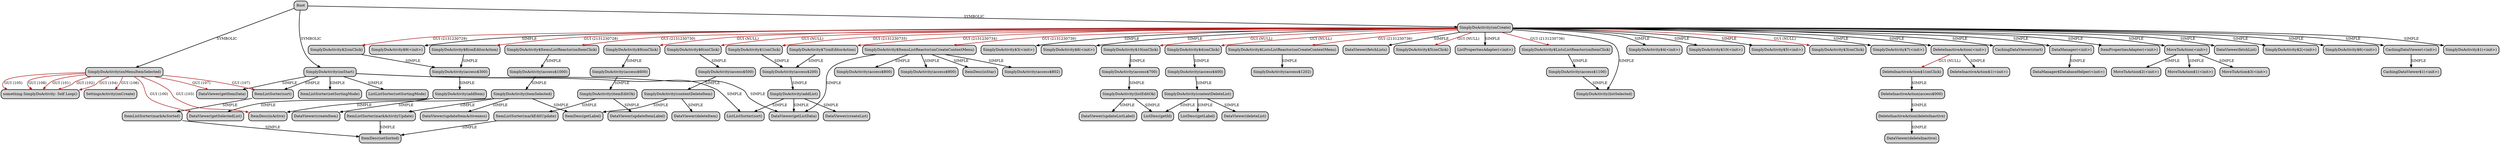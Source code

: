 digraph "CallGraph" {
    node [style="rounded,bold,filled"];
    node [shape=box];
    "Root" [label="Root",];
    "kdk.android.simplydo.SimplyDoActivity: void onCreate(android.os.Bundle)" [label="SimplyDoActivity(onCreate)",];
    "Root"->"kdk.android.simplydo.SimplyDoActivity: void onCreate(android.os.Bundle)" [label="SYMBOLIC",style=bold,color=black,];
    "kdk.android.simplydo.CachingDataViewer: void <init>(kdk.android.simplydo.DataManager)" [label="CachingDataViewer(<init>)",];
    "kdk.android.simplydo.SimplyDoActivity: void onCreate(android.os.Bundle)"->"kdk.android.simplydo.CachingDataViewer: void <init>(kdk.android.simplydo.DataManager)" [label="SIMPLE",style=bold,color=black,];
    "kdk.android.simplydo.CachingDataViewer$1: void <init>(kdk.android.simplydo.CachingDataViewer)" [label="CachingDataViewer$1(<init>)",];
    "kdk.android.simplydo.CachingDataViewer: void <init>(kdk.android.simplydo.DataManager)"->"kdk.android.simplydo.CachingDataViewer$1: void <init>(kdk.android.simplydo.CachingDataViewer)" [label="SIMPLE",style=bold,color=black,];
    "kdk.android.simplydo.SimplyDoActivity$1: void <init>(kdk.android.simplydo.SimplyDoActivity)" [label="SimplyDoActivity$1(<init>)",];
    "kdk.android.simplydo.SimplyDoActivity: void onCreate(android.os.Bundle)"->"kdk.android.simplydo.SimplyDoActivity$1: void <init>(kdk.android.simplydo.SimplyDoActivity)" [label="SIMPLE",style=bold,color=black,];
    "kdk.android.simplydo.SimplyDoActivity$9: void <init>(kdk.android.simplydo.SimplyDoActivity)" [label="SimplyDoActivity$9(<init>)",];
    "kdk.android.simplydo.SimplyDoActivity: void onCreate(android.os.Bundle)"->"kdk.android.simplydo.SimplyDoActivity$9: void <init>(kdk.android.simplydo.SimplyDoActivity)" [label="SIMPLE",style=bold,color=black,];
    "kdk.android.simplydo.SimplyDoActivity$8: boolean onEditorAction(android.widget.TextView,int,android.view.KeyEvent)" [label="SimplyDoActivity$8(onEditorAction)",];
    "kdk.android.simplydo.SimplyDoActivity: void onCreate(android.os.Bundle)"->"kdk.android.simplydo.SimplyDoActivity$8: boolean onEditorAction(android.widget.TextView,int,android.view.KeyEvent)" [label="GUI (2131230728)",style=bold,color=firebrick,];
    "kdk.android.simplydo.SimplyDoActivity: void access$300(kdk.android.simplydo.SimplyDoActivity)" [label="SimplyDoActivity(access$300)",];
    "kdk.android.simplydo.SimplyDoActivity$8: boolean onEditorAction(android.widget.TextView,int,android.view.KeyEvent)"->"kdk.android.simplydo.SimplyDoActivity: void access$300(kdk.android.simplydo.SimplyDoActivity)" [label="SIMPLE",style=bold,color=black,];
    "kdk.android.simplydo.SimplyDoActivity: void addItem()" [label="SimplyDoActivity(addItem)",];
    "kdk.android.simplydo.SimplyDoActivity: void access$300(kdk.android.simplydo.SimplyDoActivity)"->"kdk.android.simplydo.SimplyDoActivity: void addItem()" [label="SIMPLE",style=bold,color=black,];
    "kdk.android.simplydo.DataViewer: kdk.android.simplydo.ListDesc getSelectedList()" [label="DataViewer(getSelectedList)",];
    "kdk.android.simplydo.SimplyDoActivity: void addItem()"->"kdk.android.simplydo.DataViewer: kdk.android.simplydo.ListDesc getSelectedList()" [label="SIMPLE",style=bold,color=black,];
    "kdk.android.simplydo.DataViewer: void createItem(java.lang.String)" [label="DataViewer(createItem)",];
    "kdk.android.simplydo.SimplyDoActivity: void addItem()"->"kdk.android.simplydo.DataViewer: void createItem(java.lang.String)" [label="SIMPLE",style=bold,color=black,];
    "kdk.android.simplydo.SimplyDoActivity$3: void <init>(kdk.android.simplydo.SimplyDoActivity)" [label="SimplyDoActivity$3(<init>)",];
    "kdk.android.simplydo.SimplyDoActivity: void onCreate(android.os.Bundle)"->"kdk.android.simplydo.SimplyDoActivity$3: void <init>(kdk.android.simplydo.SimplyDoActivity)" [label="SIMPLE",style=bold,color=black,];
    "kdk.android.simplydo.SimplyDoActivity$9: void onClick(android.content.DialogInterface,int)" [label="SimplyDoActivity$9(onClick)",];
    "kdk.android.simplydo.SimplyDoActivity: void onCreate(android.os.Bundle)"->"kdk.android.simplydo.SimplyDoActivity$9: void onClick(android.content.DialogInterface,int)" [label="GUI (NULL)",style=bold,color=firebrick,];
    "kdk.android.simplydo.SimplyDoActivity: void access$600(kdk.android.simplydo.SimplyDoActivity)" [label="SimplyDoActivity(access$600)",];
    "kdk.android.simplydo.SimplyDoActivity$9: void onClick(android.content.DialogInterface,int)"->"kdk.android.simplydo.SimplyDoActivity: void access$600(kdk.android.simplydo.SimplyDoActivity)" [label="SIMPLE",style=bold,color=black,];
    "kdk.android.simplydo.SimplyDoActivity: void itemEditOk()" [label="SimplyDoActivity(itemEditOk)",];
    "kdk.android.simplydo.SimplyDoActivity: void access$600(kdk.android.simplydo.SimplyDoActivity)"->"kdk.android.simplydo.SimplyDoActivity: void itemEditOk()" [label="SIMPLE",style=bold,color=black,];
    "kdk.android.simplydo.DataViewer: void updateItemLabel(kdk.android.simplydo.ItemDesc,java.lang.String)" [label="DataViewer(updateItemLabel)",];
    "kdk.android.simplydo.SimplyDoActivity: void itemEditOk()"->"kdk.android.simplydo.DataViewer: void updateItemLabel(kdk.android.simplydo.ItemDesc,java.lang.String)" [label="SIMPLE",style=bold,color=black,];
    "kdk.android.simplydo.ItemListSorter: void markEditUpdate(kdk.android.simplydo.ItemDesc)" [label="ItemListSorter(markEditUpdate)",];
    "kdk.android.simplydo.SimplyDoActivity: void itemEditOk()"->"kdk.android.simplydo.ItemListSorter: void markEditUpdate(kdk.android.simplydo.ItemDesc)" [label="SIMPLE",style=bold,color=black,];
    "kdk.android.simplydo.ItemDesc: void setSorted(boolean)" [label="ItemDesc(setSorted)",];
    "kdk.android.simplydo.ItemListSorter: void markEditUpdate(kdk.android.simplydo.ItemDesc)"->"kdk.android.simplydo.ItemDesc: void setSorted(boolean)" [label="SIMPLE",style=bold,color=black,];
    "kdk.android.simplydo.SimplyDoActivity$8: void <init>(kdk.android.simplydo.SimplyDoActivity)" [label="SimplyDoActivity$8(<init>)",];
    "kdk.android.simplydo.SimplyDoActivity: void onCreate(android.os.Bundle)"->"kdk.android.simplydo.SimplyDoActivity$8: void <init>(kdk.android.simplydo.SimplyDoActivity)" [label="SIMPLE",style=bold,color=black,];
    "kdk.android.simplydo.SimplyDoActivity$10: void onClick(android.content.DialogInterface,int)" [label="SimplyDoActivity$10(onClick)",];
    "kdk.android.simplydo.SimplyDoActivity: void onCreate(android.os.Bundle)"->"kdk.android.simplydo.SimplyDoActivity$10: void onClick(android.content.DialogInterface,int)" [label="GUI (NULL)",style=bold,color=firebrick,];
    "kdk.android.simplydo.SimplyDoActivity: void access$700(kdk.android.simplydo.SimplyDoActivity)" [label="SimplyDoActivity(access$700)",];
    "kdk.android.simplydo.SimplyDoActivity$10: void onClick(android.content.DialogInterface,int)"->"kdk.android.simplydo.SimplyDoActivity: void access$700(kdk.android.simplydo.SimplyDoActivity)" [label="SIMPLE",style=bold,color=black,];
    "kdk.android.simplydo.SimplyDoActivity: void listEditOk()" [label="SimplyDoActivity(listEditOk)",];
    "kdk.android.simplydo.SimplyDoActivity: void access$700(kdk.android.simplydo.SimplyDoActivity)"->"kdk.android.simplydo.SimplyDoActivity: void listEditOk()" [label="SIMPLE",style=bold,color=black,];
    "kdk.android.simplydo.ListDesc: int getId()" [label="ListDesc(getId)",];
    "kdk.android.simplydo.SimplyDoActivity: void listEditOk()"->"kdk.android.simplydo.ListDesc: int getId()" [label="SIMPLE",style=bold,color=black,];
    "kdk.android.simplydo.DataViewer: void updateListLabel(int,java.lang.String)" [label="DataViewer(updateListLabel)",];
    "kdk.android.simplydo.SimplyDoActivity: void listEditOk()"->"kdk.android.simplydo.DataViewer: void updateListLabel(int,java.lang.String)" [label="SIMPLE",style=bold,color=black,];
    "kdk.android.simplydo.SimplyDoActivity$ListsListReactor: void onCreateContextMenu(android.view.ContextMenu,android.view.View,android.view.ContextMenu$ContextMenuInfo)" [label="SimplyDoActivity$ListsListReactor(onCreateContextMenu)",];
    "kdk.android.simplydo.SimplyDoActivity: void onCreate(android.os.Bundle)"->"kdk.android.simplydo.SimplyDoActivity$ListsListReactor: void onCreateContextMenu(android.view.ContextMenu,android.view.View,android.view.ContextMenu$ContextMenuInfo)" [label="GUI (2131230736)",style=bold,color=firebrick,];
    "kdk.android.simplydo.SimplyDoActivity: kdk.android.simplydo.ListDesc access$1202(kdk.android.simplydo.SimplyDoActivity,kdk.android.simplydo.ListDesc)" [label="SimplyDoActivity(access$1202)",];
    "kdk.android.simplydo.SimplyDoActivity$ListsListReactor: void onCreateContextMenu(android.view.ContextMenu,android.view.View,android.view.ContextMenu$ContextMenuInfo)"->"kdk.android.simplydo.SimplyDoActivity: kdk.android.simplydo.ListDesc access$1202(kdk.android.simplydo.SimplyDoActivity,kdk.android.simplydo.ListDesc)" [label="SIMPLE",style=bold,color=black,];
    "kdk.android.simplydo.SimplyDoActivity$ItemsListReactor: void onCreateContextMenu(android.view.ContextMenu,android.view.View,android.view.ContextMenu$ContextMenuInfo)" [label="SimplyDoActivity$ItemsListReactor(onCreateContextMenu)",];
    "kdk.android.simplydo.SimplyDoActivity: void onCreate(android.os.Bundle)"->"kdk.android.simplydo.SimplyDoActivity$ItemsListReactor: void onCreateContextMenu(android.view.ContextMenu,android.view.View,android.view.ContextMenu$ContextMenuInfo)" [label="GUI (2131230730)",style=bold,color=firebrick,];
    "kdk.android.simplydo.DataViewer: java.util.List getListData()" [label="DataViewer(getListData)",];
    "kdk.android.simplydo.SimplyDoActivity$ItemsListReactor: void onCreateContextMenu(android.view.ContextMenu,android.view.View,android.view.ContextMenu$ContextMenuInfo)"->"kdk.android.simplydo.DataViewer: java.util.List getListData()" [label="SIMPLE",style=bold,color=black,];
    "kdk.android.simplydo.SimplyDoActivity: kdk.android.simplydo.ItemDesc access$800(kdk.android.simplydo.SimplyDoActivity)" [label="SimplyDoActivity(access$800)",];
    "kdk.android.simplydo.SimplyDoActivity$ItemsListReactor: void onCreateContextMenu(android.view.ContextMenu,android.view.View,android.view.ContextMenu$ContextMenuInfo)"->"kdk.android.simplydo.SimplyDoActivity: kdk.android.simplydo.ItemDesc access$800(kdk.android.simplydo.SimplyDoActivity)" [label="SIMPLE",style=bold,color=black,];
    "kdk.android.simplydo.SimplyDoActivity: kdk.android.simplydo.DataViewer access$900(kdk.android.simplydo.SimplyDoActivity)" [label="SimplyDoActivity(access$900)",];
    "kdk.android.simplydo.SimplyDoActivity$ItemsListReactor: void onCreateContextMenu(android.view.ContextMenu,android.view.View,android.view.ContextMenu$ContextMenuInfo)"->"kdk.android.simplydo.SimplyDoActivity: kdk.android.simplydo.DataViewer access$900(kdk.android.simplydo.SimplyDoActivity)" [label="SIMPLE",style=bold,color=black,];
    "kdk.android.simplydo.ItemDesc: boolean isStar()" [label="ItemDesc(isStar)",];
    "kdk.android.simplydo.SimplyDoActivity$ItemsListReactor: void onCreateContextMenu(android.view.ContextMenu,android.view.View,android.view.ContextMenu$ContextMenuInfo)"->"kdk.android.simplydo.ItemDesc: boolean isStar()" [label="SIMPLE",style=bold,color=black,];
    "kdk.android.simplydo.SimplyDoActivity: kdk.android.simplydo.ItemDesc access$802(kdk.android.simplydo.SimplyDoActivity,kdk.android.simplydo.ItemDesc)" [label="SimplyDoActivity(access$802)",];
    "kdk.android.simplydo.SimplyDoActivity$ItemsListReactor: void onCreateContextMenu(android.view.ContextMenu,android.view.View,android.view.ContextMenu$ContextMenuInfo)"->"kdk.android.simplydo.SimplyDoActivity: kdk.android.simplydo.ItemDesc access$802(kdk.android.simplydo.SimplyDoActivity,kdk.android.simplydo.ItemDesc)" [label="SIMPLE",style=bold,color=black,];
    "kdk.android.simplydo.DataViewer: void fetchLists()" [label="DataViewer(fetchLists)",];
    "kdk.android.simplydo.SimplyDoActivity: void onCreate(android.os.Bundle)"->"kdk.android.simplydo.DataViewer: void fetchLists()" [label="SIMPLE",style=bold,color=black,];
    "kdk.android.simplydo.SimplyDoActivity$4: void onClick(android.content.DialogInterface,int)" [label="SimplyDoActivity$4(onClick)",];
    "kdk.android.simplydo.SimplyDoActivity: void onCreate(android.os.Bundle)"->"kdk.android.simplydo.SimplyDoActivity$4: void onClick(android.content.DialogInterface,int)" [label="GUI (NULL)",style=bold,color=firebrick,];
    "kdk.android.simplydo.SimplyDoActivity: void access$400(kdk.android.simplydo.SimplyDoActivity)" [label="SimplyDoActivity(access$400)",];
    "kdk.android.simplydo.SimplyDoActivity$4: void onClick(android.content.DialogInterface,int)"->"kdk.android.simplydo.SimplyDoActivity: void access$400(kdk.android.simplydo.SimplyDoActivity)" [label="SIMPLE",style=bold,color=black,];
    "kdk.android.simplydo.SimplyDoActivity: void contextDeleteList()" [label="SimplyDoActivity(contextDeleteList)",];
    "kdk.android.simplydo.SimplyDoActivity: void access$400(kdk.android.simplydo.SimplyDoActivity)"->"kdk.android.simplydo.SimplyDoActivity: void contextDeleteList()" [label="SIMPLE",style=bold,color=black,];
    "kdk.android.simplydo.ListDesc: java.lang.String getLabel()" [label="ListDesc(getLabel)",];
    "kdk.android.simplydo.SimplyDoActivity: void contextDeleteList()"->"kdk.android.simplydo.ListDesc: java.lang.String getLabel()" [label="SIMPLE",style=bold,color=black,];
    "kdk.android.simplydo.DataViewer: void deleteList(int)" [label="DataViewer(deleteList)",];
    "kdk.android.simplydo.SimplyDoActivity: void contextDeleteList()"->"kdk.android.simplydo.DataViewer: void deleteList(int)" [label="SIMPLE",style=bold,color=black,];
    "kdk.android.simplydo.SimplyDoActivity: void contextDeleteList()"->"kdk.android.simplydo.ListDesc: int getId()" [label="SIMPLE",style=bold,color=black,];
    "kdk.android.simplydo.SimplyDoActivity$6: void onClick(android.content.DialogInterface,int)" [label="SimplyDoActivity$6(onClick)",];
    "kdk.android.simplydo.SimplyDoActivity: void onCreate(android.os.Bundle)"->"kdk.android.simplydo.SimplyDoActivity$6: void onClick(android.content.DialogInterface,int)" [label="GUI (NULL)",style=bold,color=firebrick,];
    "kdk.android.simplydo.SimplyDoActivity: void access$500(kdk.android.simplydo.SimplyDoActivity)" [label="SimplyDoActivity(access$500)",];
    "kdk.android.simplydo.SimplyDoActivity$6: void onClick(android.content.DialogInterface,int)"->"kdk.android.simplydo.SimplyDoActivity: void access$500(kdk.android.simplydo.SimplyDoActivity)" [label="SIMPLE",style=bold,color=black,];
    "kdk.android.simplydo.SimplyDoActivity: void contextDeleteItem()" [label="SimplyDoActivity(contextDeleteItem)",];
    "kdk.android.simplydo.SimplyDoActivity: void access$500(kdk.android.simplydo.SimplyDoActivity)"->"kdk.android.simplydo.SimplyDoActivity: void contextDeleteItem()" [label="SIMPLE",style=bold,color=black,];
    "kdk.android.simplydo.DataViewer: void deleteItem(kdk.android.simplydo.ItemDesc)" [label="DataViewer(deleteItem)",];
    "kdk.android.simplydo.SimplyDoActivity: void contextDeleteItem()"->"kdk.android.simplydo.DataViewer: void deleteItem(kdk.android.simplydo.ItemDesc)" [label="SIMPLE",style=bold,color=black,];
    "kdk.android.simplydo.ItemDesc: java.lang.String getLabel()" [label="ItemDesc(getLabel)",];
    "kdk.android.simplydo.SimplyDoActivity: void contextDeleteItem()"->"kdk.android.simplydo.ItemDesc: java.lang.String getLabel()" [label="SIMPLE",style=bold,color=black,];
    "kdk.android.simplydo.SimplyDoActivity$5: void onClick(android.content.DialogInterface,int)" [label="SimplyDoActivity$5(onClick)",];
    "kdk.android.simplydo.SimplyDoActivity: void onCreate(android.os.Bundle)"->"kdk.android.simplydo.SimplyDoActivity$5: void onClick(android.content.DialogInterface,int)" [label="GUI (NULL)",style=bold,color=firebrick,];
    "kdk.android.simplydo.ListPropertiesAdapter: void <init>(kdk.android.simplydo.SimplyDoActivity,kdk.android.simplydo.DataViewer)" [label="ListPropertiesAdapter(<init>)",];
    "kdk.android.simplydo.SimplyDoActivity: void onCreate(android.os.Bundle)"->"kdk.android.simplydo.ListPropertiesAdapter: void <init>(kdk.android.simplydo.SimplyDoActivity,kdk.android.simplydo.DataViewer)" [label="SIMPLE",style=bold,color=black,];
    "kdk.android.simplydo.SimplyDoActivity$ListsListReactor: void onItemClick(android.widget.AdapterView,android.view.View,int,long)" [label="SimplyDoActivity$ListsListReactor(onItemClick)",];
    "kdk.android.simplydo.SimplyDoActivity: void onCreate(android.os.Bundle)"->"kdk.android.simplydo.SimplyDoActivity$ListsListReactor: void onItemClick(android.widget.AdapterView,android.view.View,int,long)" [label="GUI (2131230736)",style=bold,color=firebrick,];
    "kdk.android.simplydo.SimplyDoActivity: void access$1100(kdk.android.simplydo.SimplyDoActivity,kdk.android.simplydo.ListDesc,boolean)" [label="SimplyDoActivity(access$1100)",];
    "kdk.android.simplydo.SimplyDoActivity$ListsListReactor: void onItemClick(android.widget.AdapterView,android.view.View,int,long)"->"kdk.android.simplydo.SimplyDoActivity: void access$1100(kdk.android.simplydo.SimplyDoActivity,kdk.android.simplydo.ListDesc,boolean)" [label="SIMPLE",style=bold,color=black,];
    "kdk.android.simplydo.SimplyDoActivity: void listSelected(kdk.android.simplydo.ListDesc,boolean)" [label="SimplyDoActivity(listSelected)",];
    "kdk.android.simplydo.SimplyDoActivity: void access$1100(kdk.android.simplydo.SimplyDoActivity,kdk.android.simplydo.ListDesc,boolean)"->"kdk.android.simplydo.SimplyDoActivity: void listSelected(kdk.android.simplydo.ListDesc,boolean)" [label="SIMPLE",style=bold,color=black,];
    "kdk.android.simplydo.SimplyDoActivity$ItemsListReactor: void onItemClick(android.widget.AdapterView,android.view.View,int,long)" [label="SimplyDoActivity$ItemsListReactor(onItemClick)",];
    "kdk.android.simplydo.SimplyDoActivity: void onCreate(android.os.Bundle)"->"kdk.android.simplydo.SimplyDoActivity$ItemsListReactor: void onItemClick(android.widget.AdapterView,android.view.View,int,long)" [label="GUI (2131230730)",style=bold,color=firebrick,];
    "kdk.android.simplydo.SimplyDoActivity: void access$1000(kdk.android.simplydo.SimplyDoActivity,kdk.android.simplydo.ItemDesc)" [label="SimplyDoActivity(access$1000)",];
    "kdk.android.simplydo.SimplyDoActivity$ItemsListReactor: void onItemClick(android.widget.AdapterView,android.view.View,int,long)"->"kdk.android.simplydo.SimplyDoActivity: void access$1000(kdk.android.simplydo.SimplyDoActivity,kdk.android.simplydo.ItemDesc)" [label="SIMPLE",style=bold,color=black,];
    "kdk.android.simplydo.SimplyDoActivity: void itemSelected(kdk.android.simplydo.ItemDesc)" [label="SimplyDoActivity(itemSelected)",];
    "kdk.android.simplydo.SimplyDoActivity: void access$1000(kdk.android.simplydo.SimplyDoActivity,kdk.android.simplydo.ItemDesc)"->"kdk.android.simplydo.SimplyDoActivity: void itemSelected(kdk.android.simplydo.ItemDesc)" [label="SIMPLE",style=bold,color=black,];
    "kdk.android.simplydo.DataViewer: void updateItemActiveness(kdk.android.simplydo.ItemDesc,boolean)" [label="DataViewer(updateItemActiveness)",];
    "kdk.android.simplydo.SimplyDoActivity: void itemSelected(kdk.android.simplydo.ItemDesc)"->"kdk.android.simplydo.DataViewer: void updateItemActiveness(kdk.android.simplydo.ItemDesc,boolean)" [label="SIMPLE",style=bold,color=black,];
    "kdk.android.simplydo.ItemDesc: boolean isActive()" [label="ItemDesc(isActive)",];
    "kdk.android.simplydo.SimplyDoActivity: void itemSelected(kdk.android.simplydo.ItemDesc)"->"kdk.android.simplydo.ItemDesc: boolean isActive()" [label="SIMPLE",style=bold,color=black,];
    "kdk.android.simplydo.ItemListSorter: void markActivityUpdate(kdk.android.simplydo.ItemDesc)" [label="ItemListSorter(markActivityUpdate)",];
    "kdk.android.simplydo.SimplyDoActivity: void itemSelected(kdk.android.simplydo.ItemDesc)"->"kdk.android.simplydo.ItemListSorter: void markActivityUpdate(kdk.android.simplydo.ItemDesc)" [label="SIMPLE",style=bold,color=black,];
    "kdk.android.simplydo.ItemListSorter: void markActivityUpdate(kdk.android.simplydo.ItemDesc)"->"kdk.android.simplydo.ItemDesc: void setSorted(boolean)" [label="SIMPLE",style=bold,color=black,];
    "kdk.android.simplydo.SimplyDoActivity: void itemSelected(kdk.android.simplydo.ItemDesc)"->"kdk.android.simplydo.ItemDesc: java.lang.String getLabel()" [label="SIMPLE",style=bold,color=black,];
    "kdk.android.simplydo.SimplyDoActivity$4: void <init>(kdk.android.simplydo.SimplyDoActivity)" [label="SimplyDoActivity$4(<init>)",];
    "kdk.android.simplydo.SimplyDoActivity: void onCreate(android.os.Bundle)"->"kdk.android.simplydo.SimplyDoActivity$4: void <init>(kdk.android.simplydo.SimplyDoActivity)" [label="SIMPLE",style=bold,color=black,];
    "kdk.android.simplydo.SimplyDoActivity$10: void <init>(kdk.android.simplydo.SimplyDoActivity)" [label="SimplyDoActivity$10(<init>)",];
    "kdk.android.simplydo.SimplyDoActivity: void onCreate(android.os.Bundle)"->"kdk.android.simplydo.SimplyDoActivity$10: void <init>(kdk.android.simplydo.SimplyDoActivity)" [label="SIMPLE",style=bold,color=black,];
    "kdk.android.simplydo.SimplyDoActivity: void onCreate(android.os.Bundle)"->"kdk.android.simplydo.SimplyDoActivity: void listSelected(kdk.android.simplydo.ListDesc,boolean)" [label="SIMPLE",style=bold,color=black,];
    "kdk.android.simplydo.SimplyDoActivity$2: void onClick(android.view.View)" [label="SimplyDoActivity$2(onClick)",];
    "kdk.android.simplydo.SimplyDoActivity: void onCreate(android.os.Bundle)"->"kdk.android.simplydo.SimplyDoActivity$2: void onClick(android.view.View)" [label="GUI (2131230729)",style=bold,color=firebrick,];
    "kdk.android.simplydo.SimplyDoActivity$2: void onClick(android.view.View)"->"kdk.android.simplydo.SimplyDoActivity: void access$300(kdk.android.simplydo.SimplyDoActivity)" [label="SIMPLE",style=bold,color=black,];
    "kdk.android.simplydo.SimplyDoActivity$1: void onClick(android.view.View)" [label="SimplyDoActivity$1(onClick)",];
    "kdk.android.simplydo.SimplyDoActivity: void onCreate(android.os.Bundle)"->"kdk.android.simplydo.SimplyDoActivity$1: void onClick(android.view.View)" [label="GUI (2131230735)",style=bold,color=firebrick,];
    "kdk.android.simplydo.SimplyDoActivity: void access$200(kdk.android.simplydo.SimplyDoActivity)" [label="SimplyDoActivity(access$200)",];
    "kdk.android.simplydo.SimplyDoActivity$1: void onClick(android.view.View)"->"kdk.android.simplydo.SimplyDoActivity: void access$200(kdk.android.simplydo.SimplyDoActivity)" [label="SIMPLE",style=bold,color=black,];
    "kdk.android.simplydo.SimplyDoActivity: void addList()" [label="SimplyDoActivity(addList)",];
    "kdk.android.simplydo.SimplyDoActivity: void access$200(kdk.android.simplydo.SimplyDoActivity)"->"kdk.android.simplydo.SimplyDoActivity: void addList()" [label="SIMPLE",style=bold,color=black,];
    "kdk.android.simplydo.SimplyDoActivity: void addList()"->"kdk.android.simplydo.DataViewer: java.util.List getListData()" [label="SIMPLE",style=bold,color=black,];
    "kdk.android.simplydo.DataViewer: void createList(java.lang.String)" [label="DataViewer(createList)",];
    "kdk.android.simplydo.SimplyDoActivity: void addList()"->"kdk.android.simplydo.DataViewer: void createList(java.lang.String)" [label="SIMPLE",style=bold,color=black,];
    "kdk.android.simplydo.ListListSorter: void sort(java.util.List)" [label="ListListSorter(sort)",];
    "kdk.android.simplydo.SimplyDoActivity: void addList()"->"kdk.android.simplydo.ListListSorter: void sort(java.util.List)" [label="SIMPLE",style=bold,color=black,];
    "kdk.android.simplydo.SimplyDoActivity$5: void <init>(kdk.android.simplydo.SimplyDoActivity)" [label="SimplyDoActivity$5(<init>)",];
    "kdk.android.simplydo.SimplyDoActivity: void onCreate(android.os.Bundle)"->"kdk.android.simplydo.SimplyDoActivity$5: void <init>(kdk.android.simplydo.SimplyDoActivity)" [label="SIMPLE",style=bold,color=black,];
    "kdk.android.simplydo.SimplyDoActivity$3: void onClick(android.content.DialogInterface,int)" [label="SimplyDoActivity$3(onClick)",];
    "kdk.android.simplydo.SimplyDoActivity: void onCreate(android.os.Bundle)"->"kdk.android.simplydo.SimplyDoActivity$3: void onClick(android.content.DialogInterface,int)" [label="GUI (NULL)",style=bold,color=firebrick,];
    "kdk.android.simplydo.SimplyDoActivity$7: void <init>(kdk.android.simplydo.SimplyDoActivity)" [label="SimplyDoActivity$7(<init>)",];
    "kdk.android.simplydo.SimplyDoActivity: void onCreate(android.os.Bundle)"->"kdk.android.simplydo.SimplyDoActivity$7: void <init>(kdk.android.simplydo.SimplyDoActivity)" [label="SIMPLE",style=bold,color=black,];
    "kdk.android.simplydo.DeleteInactiveAction: void <init>(android.app.Activity,kdk.android.simplydo.DataViewer,kdk.android.simplydo.ListPropertiesAdapter,kdk.android.simplydo.ItemPropertiesAdapter)" [label="DeleteInactiveAction(<init>)",];
    "kdk.android.simplydo.SimplyDoActivity: void onCreate(android.os.Bundle)"->"kdk.android.simplydo.DeleteInactiveAction: void <init>(android.app.Activity,kdk.android.simplydo.DataViewer,kdk.android.simplydo.ListPropertiesAdapter,kdk.android.simplydo.ItemPropertiesAdapter)" [label="SIMPLE",style=bold,color=black,];
    "kdk.android.simplydo.DeleteInactiveAction$1: void <init>(kdk.android.simplydo.DeleteInactiveAction)" [label="DeleteInactiveAction$1(<init>)",];
    "kdk.android.simplydo.DeleteInactiveAction: void <init>(android.app.Activity,kdk.android.simplydo.DataViewer,kdk.android.simplydo.ListPropertiesAdapter,kdk.android.simplydo.ItemPropertiesAdapter)"->"kdk.android.simplydo.DeleteInactiveAction$1: void <init>(kdk.android.simplydo.DeleteInactiveAction)" [label="SIMPLE",style=bold,color=black,];
    "kdk.android.simplydo.DeleteInactiveAction$1: void onClick(android.content.DialogInterface,int)" [label="DeleteInactiveAction$1(onClick)",];
    "kdk.android.simplydo.DeleteInactiveAction: void <init>(android.app.Activity,kdk.android.simplydo.DataViewer,kdk.android.simplydo.ListPropertiesAdapter,kdk.android.simplydo.ItemPropertiesAdapter)"->"kdk.android.simplydo.DeleteInactiveAction$1: void onClick(android.content.DialogInterface,int)" [label="GUI (NULL)",style=bold,color=firebrick,];
    "kdk.android.simplydo.DeleteInactiveAction: void access$000(kdk.android.simplydo.DeleteInactiveAction)" [label="DeleteInactiveAction(access$000)",];
    "kdk.android.simplydo.DeleteInactiveAction$1: void onClick(android.content.DialogInterface,int)"->"kdk.android.simplydo.DeleteInactiveAction: void access$000(kdk.android.simplydo.DeleteInactiveAction)" [label="SIMPLE",style=bold,color=black,];
    "kdk.android.simplydo.DeleteInactiveAction: void deleteInactive()" [label="DeleteInactiveAction(deleteInactive)",];
    "kdk.android.simplydo.DeleteInactiveAction: void access$000(kdk.android.simplydo.DeleteInactiveAction)"->"kdk.android.simplydo.DeleteInactiveAction: void deleteInactive()" [label="SIMPLE",style=bold,color=black,];
    "kdk.android.simplydo.DataViewer: void deleteInactive()" [label="DataViewer(deleteInactive)",];
    "kdk.android.simplydo.DeleteInactiveAction: void deleteInactive()"->"kdk.android.simplydo.DataViewer: void deleteInactive()" [label="SIMPLE",style=bold,color=black,];
    "kdk.android.simplydo.CachingDataViewer: void start()" [label="CachingDataViewer(start)",];
    "kdk.android.simplydo.SimplyDoActivity: void onCreate(android.os.Bundle)"->"kdk.android.simplydo.CachingDataViewer: void start()" [label="SIMPLE",style=bold,color=black,];
    "kdk.android.simplydo.DataManager: void <init>(android.content.Context)" [label="DataManager(<init>)",];
    "kdk.android.simplydo.SimplyDoActivity: void onCreate(android.os.Bundle)"->"kdk.android.simplydo.DataManager: void <init>(android.content.Context)" [label="SIMPLE",style=bold,color=black,];
    "kdk.android.simplydo.DataManager$DatabaseHelper: void <init>(android.content.Context)" [label="DataManager$DatabaseHelper(<init>)",];
    "kdk.android.simplydo.DataManager: void <init>(android.content.Context)"->"kdk.android.simplydo.DataManager$DatabaseHelper: void <init>(android.content.Context)" [label="SIMPLE",style=bold,color=black,];
    "kdk.android.simplydo.ItemPropertiesAdapter: void <init>(kdk.android.simplydo.SimplyDoActivity,kdk.android.simplydo.DataViewer)" [label="ItemPropertiesAdapter(<init>)",];
    "kdk.android.simplydo.SimplyDoActivity: void onCreate(android.os.Bundle)"->"kdk.android.simplydo.ItemPropertiesAdapter: void <init>(kdk.android.simplydo.SimplyDoActivity,kdk.android.simplydo.DataViewer)" [label="SIMPLE",style=bold,color=black,];
    "kdk.android.simplydo.MoveToAction: void <init>(android.content.Context,kdk.android.simplydo.DataViewer,kdk.android.simplydo.ListPropertiesAdapter,kdk.android.simplydo.ItemPropertiesAdapter)" [label="MoveToAction(<init>)",];
    "kdk.android.simplydo.SimplyDoActivity: void onCreate(android.os.Bundle)"->"kdk.android.simplydo.MoveToAction: void <init>(android.content.Context,kdk.android.simplydo.DataViewer,kdk.android.simplydo.ListPropertiesAdapter,kdk.android.simplydo.ItemPropertiesAdapter)" [label="SIMPLE",style=bold,color=black,];
    "kdk.android.simplydo.MoveToAction$3: void <init>(kdk.android.simplydo.MoveToAction)" [label="MoveToAction$3(<init>)",];
    "kdk.android.simplydo.MoveToAction: void <init>(android.content.Context,kdk.android.simplydo.DataViewer,kdk.android.simplydo.ListPropertiesAdapter,kdk.android.simplydo.ItemPropertiesAdapter)"->"kdk.android.simplydo.MoveToAction$3: void <init>(kdk.android.simplydo.MoveToAction)" [label="SIMPLE",style=bold,color=black,];
    "kdk.android.simplydo.MoveToAction$2: void <init>(kdk.android.simplydo.MoveToAction)" [label="MoveToAction$2(<init>)",];
    "kdk.android.simplydo.MoveToAction: void <init>(android.content.Context,kdk.android.simplydo.DataViewer,kdk.android.simplydo.ListPropertiesAdapter,kdk.android.simplydo.ItemPropertiesAdapter)"->"kdk.android.simplydo.MoveToAction$2: void <init>(kdk.android.simplydo.MoveToAction)" [label="SIMPLE",style=bold,color=black,];
    "kdk.android.simplydo.MoveToAction$1: void <init>(kdk.android.simplydo.MoveToAction)" [label="MoveToAction$1(<init>)",];
    "kdk.android.simplydo.MoveToAction: void <init>(android.content.Context,kdk.android.simplydo.DataViewer,kdk.android.simplydo.ListPropertiesAdapter,kdk.android.simplydo.ItemPropertiesAdapter)"->"kdk.android.simplydo.MoveToAction$1: void <init>(kdk.android.simplydo.MoveToAction)" [label="SIMPLE",style=bold,color=black,];
    "kdk.android.simplydo.DataViewer: kdk.android.simplydo.ListDesc fetchList(int)" [label="DataViewer(fetchList)",];
    "kdk.android.simplydo.SimplyDoActivity: void onCreate(android.os.Bundle)"->"kdk.android.simplydo.DataViewer: kdk.android.simplydo.ListDesc fetchList(int)" [label="SIMPLE",style=bold,color=black,];
    "kdk.android.simplydo.SimplyDoActivity$7: boolean onEditorAction(android.widget.TextView,int,android.view.KeyEvent)" [label="SimplyDoActivity$7(onEditorAction)",];
    "kdk.android.simplydo.SimplyDoActivity: void onCreate(android.os.Bundle)"->"kdk.android.simplydo.SimplyDoActivity$7: boolean onEditorAction(android.widget.TextView,int,android.view.KeyEvent)" [label="GUI (2131230734)",style=bold,color=firebrick,];
    "kdk.android.simplydo.SimplyDoActivity$7: boolean onEditorAction(android.widget.TextView,int,android.view.KeyEvent)"->"kdk.android.simplydo.SimplyDoActivity: void access$200(kdk.android.simplydo.SimplyDoActivity)" [label="SIMPLE",style=bold,color=black,];
    "kdk.android.simplydo.SimplyDoActivity$2: void <init>(kdk.android.simplydo.SimplyDoActivity)" [label="SimplyDoActivity$2(<init>)",];
    "kdk.android.simplydo.SimplyDoActivity: void onCreate(android.os.Bundle)"->"kdk.android.simplydo.SimplyDoActivity$2: void <init>(kdk.android.simplydo.SimplyDoActivity)" [label="SIMPLE",style=bold,color=black,];
    "kdk.android.simplydo.SimplyDoActivity$6: void <init>(kdk.android.simplydo.SimplyDoActivity)" [label="SimplyDoActivity$6(<init>)",];
    "kdk.android.simplydo.SimplyDoActivity: void onCreate(android.os.Bundle)"->"kdk.android.simplydo.SimplyDoActivity$6: void <init>(kdk.android.simplydo.SimplyDoActivity)" [label="SIMPLE",style=bold,color=black,];
    "kdk.android.simplydo.SimplyDoActivity: void onStart()" [label="SimplyDoActivity(onStart)",];
    "Root"->"kdk.android.simplydo.SimplyDoActivity: void onStart()" [label="SYMBOLIC",style=bold,color=black,];
    "kdk.android.simplydo.DataViewer: java.util.List getItemData()" [label="DataViewer(getItemData)",];
    "kdk.android.simplydo.SimplyDoActivity: void onStart()"->"kdk.android.simplydo.DataViewer: java.util.List getItemData()" [label="SIMPLE",style=bold,color=black,];
    "kdk.android.simplydo.SimplyDoActivity: void onStart()"->"kdk.android.simplydo.DataViewer: java.util.List getListData()" [label="SIMPLE",style=bold,color=black,];
    "kdk.android.simplydo.ItemListSorter: void setSortingMode(java.lang.String)" [label="ItemListSorter(setSortingMode)",];
    "kdk.android.simplydo.SimplyDoActivity: void onStart()"->"kdk.android.simplydo.ItemListSorter: void setSortingMode(java.lang.String)" [label="SIMPLE",style=bold,color=black,];
    "kdk.android.simplydo.ItemListSorter: void sort(java.util.List)" [label="ItemListSorter(sort)",];
    "kdk.android.simplydo.SimplyDoActivity: void onStart()"->"kdk.android.simplydo.ItemListSorter: void sort(java.util.List)" [label="SIMPLE",style=bold,color=black,];
    "kdk.android.simplydo.ItemListSorter: void markAsSorted(java.util.List)" [label="ItemListSorter(markAsSorted)",];
    "kdk.android.simplydo.ItemListSorter: void sort(java.util.List)"->"kdk.android.simplydo.ItemListSorter: void markAsSorted(java.util.List)" [label="SIMPLE",style=bold,color=black,];
    "kdk.android.simplydo.ItemListSorter: void markAsSorted(java.util.List)"->"kdk.android.simplydo.ItemDesc: void setSorted(boolean)" [label="SIMPLE",style=bold,color=black,];
    "kdk.android.simplydo.ListListSorter: void setSortingMode(java.lang.String)" [label="ListListSorter(setSortingMode)",];
    "kdk.android.simplydo.SimplyDoActivity: void onStart()"->"kdk.android.simplydo.ListListSorter: void setSortingMode(java.lang.String)" [label="SIMPLE",style=bold,color=black,];
    "kdk.android.simplydo.SimplyDoActivity: void onStart()"->"kdk.android.simplydo.ListListSorter: void sort(java.util.List)" [label="SIMPLE",style=bold,color=black,];
    "kdk.android.simplydo.SimplyDoActivity: boolean onMenuItemSelected(int,android.view.MenuItem)" [label="SimplyDoActivity(onMenuItemSelected)",];
    "Root"->"kdk.android.simplydo.SimplyDoActivity: boolean onMenuItemSelected(int,android.view.MenuItem)" [label="SYMBOLIC",style=bold,color=black,];
    "something.SimplyDoActivity: Self Loop()"
    "kdk.android.simplydo.SimplyDoActivity: boolean onMenuItemSelected(int,android.view.MenuItem)"->"something.SimplyDoActivity: Self Loop()" [label="GUI (101)",style=bold,color=firebrick,];
    "kdk.android.simplydo.SimplyDoActivity: boolean onMenuItemSelected(int,android.view.MenuItem)"->"kdk.android.simplydo.ItemListSorter: void sort(java.util.List)" [label="GUI (107)",style=bold,color=firebrick,];
    "kdk.android.simplydo.SimplyDoActivity: boolean onMenuItemSelected(int,android.view.MenuItem)"->"something.SimplyDoActivity: Self Loop()" [label="GUI (102)",style=bold,color=firebrick,];
    "kdk.android.simplydo.SimplyDoActivity: boolean onMenuItemSelected(int,android.view.MenuItem)"->"kdk.android.simplydo.DataViewer: java.util.List getItemData()" [label="GUI (107)",style=bold,color=firebrick,];
    "kdk.android.simplydo.SimplyDoActivity: boolean onMenuItemSelected(int,android.view.MenuItem)"->"kdk.android.simplydo.DataViewer: kdk.android.simplydo.ListDesc getSelectedList()" [label="GUI (100)",style=bold,color=firebrick,];
    "kdk.android.simplydo.SettingsActivity: void onCreate(android.os.Bundle)" [label="SettingsActivity(onCreate)",];
    "kdk.android.simplydo.SimplyDoActivity: boolean onMenuItemSelected(int,android.view.MenuItem)"->"kdk.android.simplydo.SettingsActivity: void onCreate(android.os.Bundle)" [label="GUI (106)",style=bold,color=firebrick,];
    "kdk.android.simplydo.SimplyDoActivity: boolean onMenuItemSelected(int,android.view.MenuItem)"->"kdk.android.simplydo.ItemDesc: boolean isActive()" [label="GUI (103)",style=bold,color=firebrick,];
    "kdk.android.simplydo.SimplyDoActivity: boolean onMenuItemSelected(int,android.view.MenuItem)"->"something.SimplyDoActivity: Self Loop()" [label="GUI (104)",style=bold,color=firebrick,];
    "kdk.android.simplydo.SimplyDoActivity: boolean onMenuItemSelected(int,android.view.MenuItem)"->"something.SimplyDoActivity: Self Loop()" [label="GUI (105)",style=bold,color=firebrick,];
    "kdk.android.simplydo.SimplyDoActivity: boolean onMenuItemSelected(int,android.view.MenuItem)"->"something.SimplyDoActivity: Self Loop()" [label="GUI (108)",style=bold,color=firebrick,];
}
